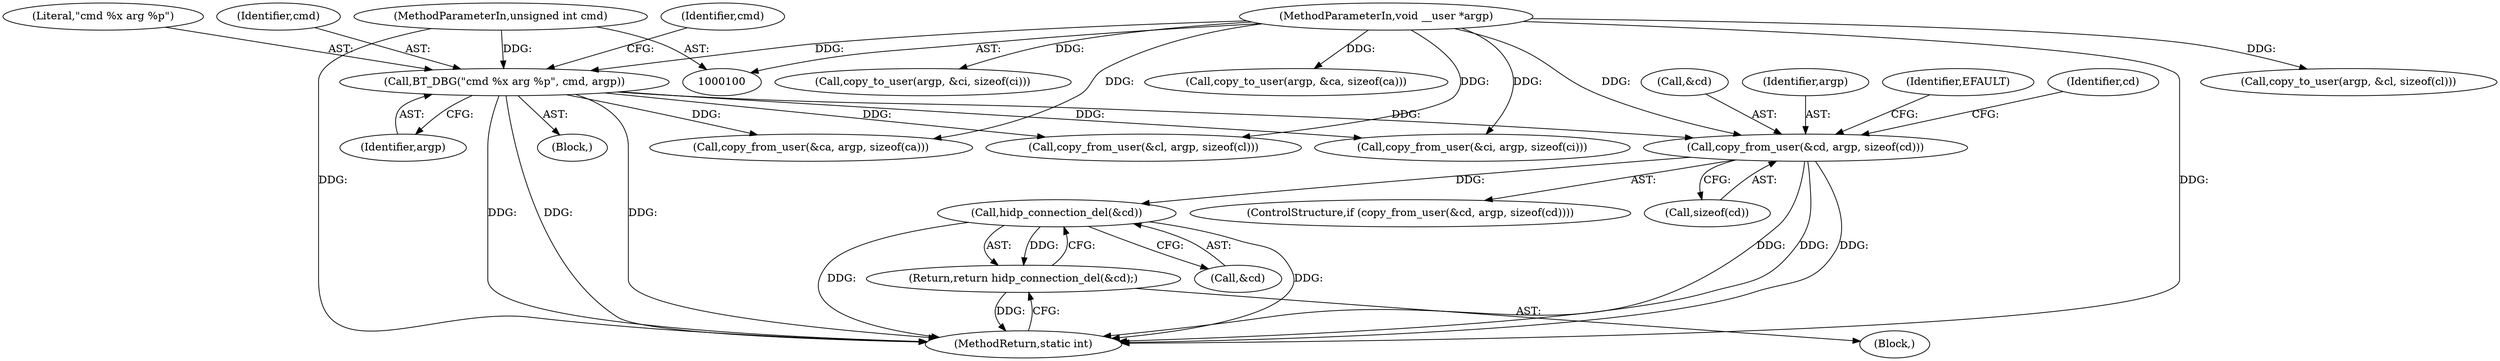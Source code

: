 digraph "0_linux_a1616a5ac99ede5d605047a9012481ce7ff18b16@API" {
"1000224" [label="(Call,hidp_connection_del(&cd))"];
"1000214" [label="(Call,copy_from_user(&cd, argp, sizeof(cd)))"];
"1000112" [label="(Call,BT_DBG(\"cmd %x arg %p\", cmd, argp))"];
"1000102" [label="(MethodParameterIn,unsigned int cmd)"];
"1000103" [label="(MethodParameterIn,void __user *argp)"];
"1000223" [label="(Return,return hidp_connection_del(&cd);)"];
"1000224" [label="(Call,hidp_connection_del(&cd))"];
"1000112" [label="(Call,BT_DBG(\"cmd %x arg %p\", cmd, argp))"];
"1000114" [label="(Identifier,cmd)"];
"1000301" [label="(MethodReturn,static int)"];
"1000118" [label="(Block,)"];
"1000218" [label="(Call,sizeof(cd))"];
"1000102" [label="(MethodParameterIn,unsigned int cmd)"];
"1000222" [label="(Identifier,EFAULT)"];
"1000223" [label="(Return,return hidp_connection_del(&cd);)"];
"1000225" [label="(Call,&cd)"];
"1000213" [label="(ControlStructure,if (copy_from_user(&cd, argp, sizeof(cd))))"];
"1000256" [label="(Call,copy_to_user(argp, &cl, sizeof(cl)))"];
"1000214" [label="(Call,copy_from_user(&cd, argp, sizeof(cd)))"];
"1000287" [label="(Call,copy_to_user(argp, &ci, sizeof(ci)))"];
"1000229" [label="(Call,copy_from_user(&cl, argp, sizeof(cl)))"];
"1000226" [label="(Identifier,cd)"];
"1000117" [label="(Identifier,cmd)"];
"1000215" [label="(Call,&cd)"];
"1000269" [label="(Call,copy_from_user(&ci, argp, sizeof(ci)))"];
"1000104" [label="(Block,)"];
"1000115" [label="(Identifier,argp)"];
"1000103" [label="(MethodParameterIn,void __user *argp)"];
"1000189" [label="(Call,copy_to_user(argp, &ca, sizeof(ca)))"];
"1000217" [label="(Identifier,argp)"];
"1000113" [label="(Literal,\"cmd %x arg %p\")"];
"1000128" [label="(Call,copy_from_user(&ca, argp, sizeof(ca)))"];
"1000224" -> "1000223"  [label="AST: "];
"1000224" -> "1000225"  [label="CFG: "];
"1000225" -> "1000224"  [label="AST: "];
"1000223" -> "1000224"  [label="CFG: "];
"1000224" -> "1000301"  [label="DDG: "];
"1000224" -> "1000301"  [label="DDG: "];
"1000224" -> "1000223"  [label="DDG: "];
"1000214" -> "1000224"  [label="DDG: "];
"1000214" -> "1000213"  [label="AST: "];
"1000214" -> "1000218"  [label="CFG: "];
"1000215" -> "1000214"  [label="AST: "];
"1000217" -> "1000214"  [label="AST: "];
"1000218" -> "1000214"  [label="AST: "];
"1000222" -> "1000214"  [label="CFG: "];
"1000226" -> "1000214"  [label="CFG: "];
"1000214" -> "1000301"  [label="DDG: "];
"1000214" -> "1000301"  [label="DDG: "];
"1000214" -> "1000301"  [label="DDG: "];
"1000112" -> "1000214"  [label="DDG: "];
"1000103" -> "1000214"  [label="DDG: "];
"1000112" -> "1000104"  [label="AST: "];
"1000112" -> "1000115"  [label="CFG: "];
"1000113" -> "1000112"  [label="AST: "];
"1000114" -> "1000112"  [label="AST: "];
"1000115" -> "1000112"  [label="AST: "];
"1000117" -> "1000112"  [label="CFG: "];
"1000112" -> "1000301"  [label="DDG: "];
"1000112" -> "1000301"  [label="DDG: "];
"1000112" -> "1000301"  [label="DDG: "];
"1000102" -> "1000112"  [label="DDG: "];
"1000103" -> "1000112"  [label="DDG: "];
"1000112" -> "1000128"  [label="DDG: "];
"1000112" -> "1000229"  [label="DDG: "];
"1000112" -> "1000269"  [label="DDG: "];
"1000102" -> "1000100"  [label="AST: "];
"1000102" -> "1000301"  [label="DDG: "];
"1000103" -> "1000100"  [label="AST: "];
"1000103" -> "1000301"  [label="DDG: "];
"1000103" -> "1000128"  [label="DDG: "];
"1000103" -> "1000189"  [label="DDG: "];
"1000103" -> "1000229"  [label="DDG: "];
"1000103" -> "1000256"  [label="DDG: "];
"1000103" -> "1000269"  [label="DDG: "];
"1000103" -> "1000287"  [label="DDG: "];
"1000223" -> "1000118"  [label="AST: "];
"1000301" -> "1000223"  [label="CFG: "];
"1000223" -> "1000301"  [label="DDG: "];
}
